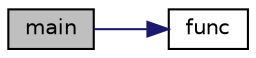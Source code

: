 digraph "main"
{
 // LATEX_PDF_SIZE
  edge [fontname="Helvetica",fontsize="10",labelfontname="Helvetica",labelfontsize="10"];
  node [fontname="Helvetica",fontsize="10",shape=record];
  rankdir="LR";
  Node1 [label="main",height=0.2,width=0.4,color="black", fillcolor="grey75", style="filled", fontcolor="black",tooltip="Основна функція, у якої йде звернення до функції @func."];
  Node1 -> Node2 [color="midnightblue",fontsize="10",style="solid",fontname="Helvetica"];
  Node2 [label="func",height=0.2,width=0.4,color="black", fillcolor="white", style="filled",URL="$main_8c.html#a6416453d8dd5bad978c476d9cae710ce",tooltip="@func Головна функція, призначення якої підрахувати результат"];
}
